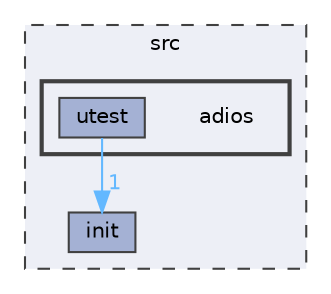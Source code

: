 digraph "src/adios"
{
 // INTERACTIVE_SVG=YES
 // LATEX_PDF_SIZE
  bgcolor="transparent";
  edge [fontname=Helvetica,fontsize=10,labelfontname=Helvetica,labelfontsize=10];
  node [fontname=Helvetica,fontsize=10,shape=box,height=0.2,width=0.4];
  compound=true
  subgraph clusterdir_68267d1309a1af8e8297ef4c3efbcdba {
    graph [ bgcolor="#edeff6", pencolor="grey25", label="src", fontname=Helvetica,fontsize=10 style="filled,dashed", URL="dir_68267d1309a1af8e8297ef4c3efbcdba.html",tooltip=""]
  dir_93ef7a03ae011ca5032e526d863e8f9f [label="init", fillcolor="#a4b1d4", color="grey25", style="filled", URL="dir_93ef7a03ae011ca5032e526d863e8f9f.html",tooltip=""];
  subgraph clusterdir_0848929091a9f16efa00791d442ff009 {
    graph [ bgcolor="#edeff6", pencolor="grey25", label="", fontname=Helvetica,fontsize=10 style="filled,bold", URL="dir_0848929091a9f16efa00791d442ff009.html",tooltip=""]
    dir_0848929091a9f16efa00791d442ff009 [shape=plaintext, label="adios"];
  dir_4e4bf9d06b087c9d30af5808a3a7b2fd [label="utest", fillcolor="#a4b1d4", color="grey25", style="filled", URL="dir_4e4bf9d06b087c9d30af5808a3a7b2fd.html",tooltip=""];
  }
  }
  dir_4e4bf9d06b087c9d30af5808a3a7b2fd->dir_93ef7a03ae011ca5032e526d863e8f9f [headlabel="1", labeldistance=1.5 headhref="dir_000029_000016.html" color="steelblue1" fontcolor="steelblue1"];
}
